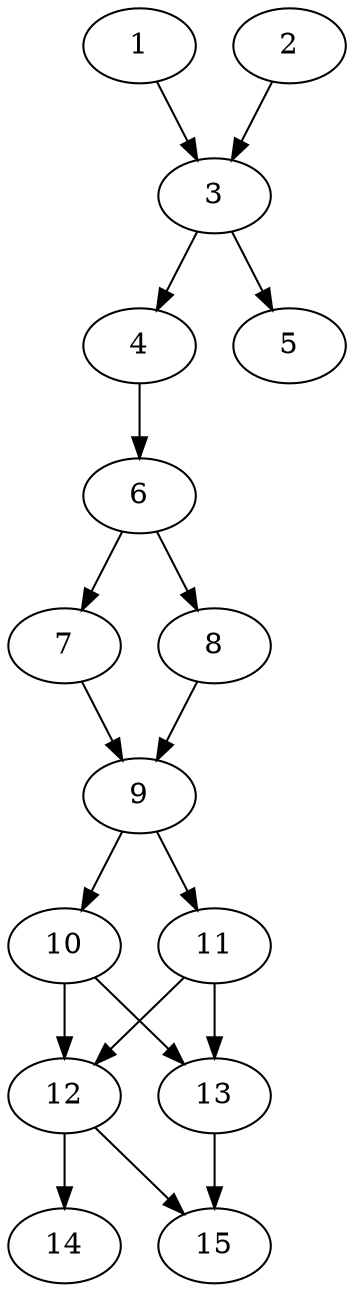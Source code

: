 // DAG automatically generated by daggen at Thu Oct  3 13:59:27 2019
// ./daggen --dot -n 15 --ccr 0.3 --fat 0.3 --regular 0.7 --density 0.9 --mindata 5242880 --maxdata 52428800 
digraph G {
  1 [size="54398293", alpha="0.12", expect_size="16319488"] 
  1 -> 3 [size ="16319488"]
  2 [size="77301760", alpha="0.09", expect_size="23190528"] 
  2 -> 3 [size ="23190528"]
  3 [size="128433493", alpha="0.11", expect_size="38530048"] 
  3 -> 4 [size ="38530048"]
  3 -> 5 [size ="38530048"]
  4 [size="34068480", alpha="0.17", expect_size="10220544"] 
  4 -> 6 [size ="10220544"]
  5 [size="133270187", alpha="0.18", expect_size="39981056"] 
  6 [size="46912853", alpha="0.14", expect_size="14073856"] 
  6 -> 7 [size ="14073856"]
  6 -> 8 [size ="14073856"]
  7 [size="123347627", alpha="0.00", expect_size="37004288"] 
  7 -> 9 [size ="37004288"]
  8 [size="35840000", alpha="0.03", expect_size="10752000"] 
  8 -> 9 [size ="10752000"]
  9 [size="115244373", alpha="0.13", expect_size="34573312"] 
  9 -> 10 [size ="34573312"]
  9 -> 11 [size ="34573312"]
  10 [size="18483200", alpha="0.12", expect_size="5544960"] 
  10 -> 12 [size ="5544960"]
  10 -> 13 [size ="5544960"]
  11 [size="112885760", alpha="0.05", expect_size="33865728"] 
  11 -> 12 [size ="33865728"]
  11 -> 13 [size ="33865728"]
  12 [size="49445547", alpha="0.10", expect_size="14833664"] 
  12 -> 14 [size ="14833664"]
  12 -> 15 [size ="14833664"]
  13 [size="120743253", alpha="0.07", expect_size="36222976"] 
  13 -> 15 [size ="36222976"]
  14 [size="52241067", alpha="0.15", expect_size="15672320"] 
  15 [size="28709547", alpha="0.05", expect_size="8612864"] 
}
